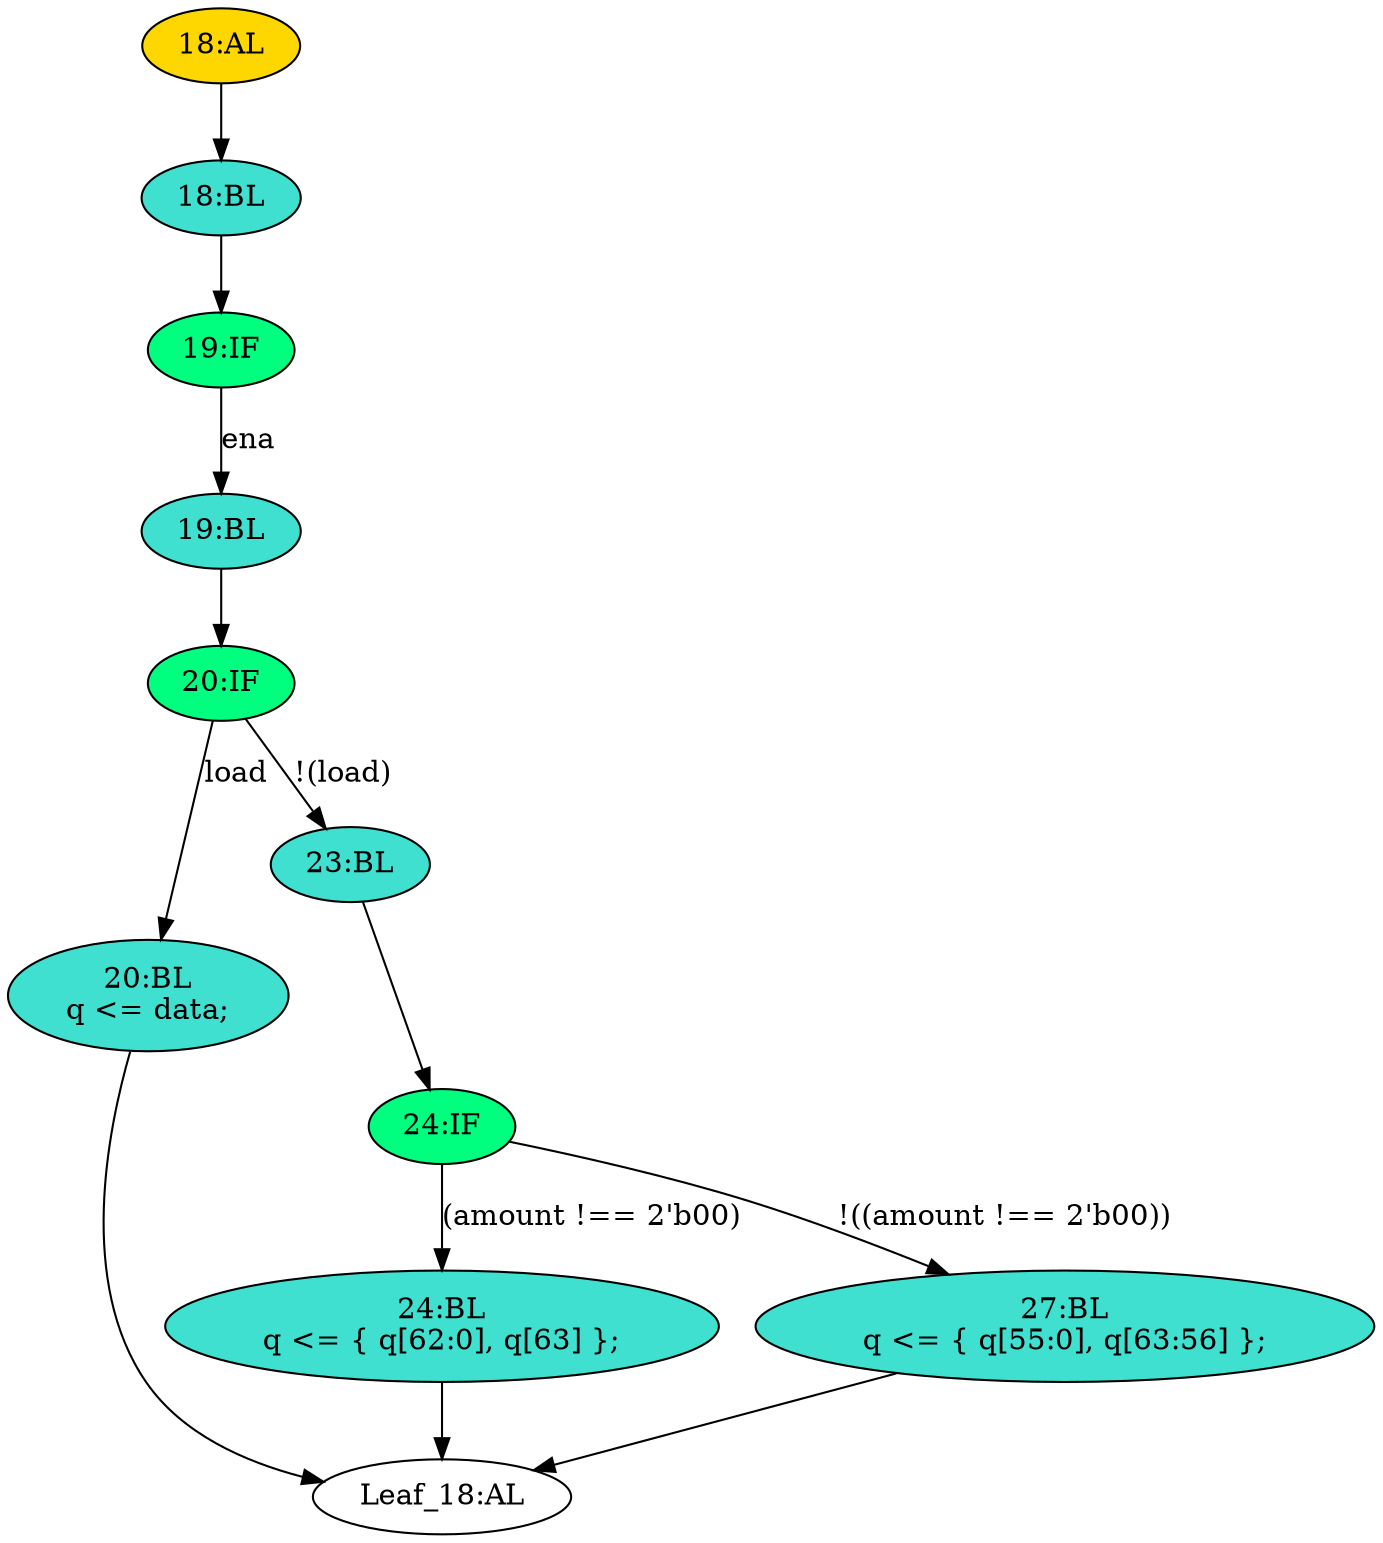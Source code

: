 strict digraph "" {
	node [label="\N"];
	"18:BL"	[ast="<pyverilog.vparser.ast.Block object at 0x7f5c2210a410>",
		fillcolor=turquoise,
		label="18:BL",
		statements="[]",
		style=filled,
		typ=Block];
	"19:IF"	[ast="<pyverilog.vparser.ast.IfStatement object at 0x7f5c2210a390>",
		fillcolor=springgreen,
		label="19:IF",
		statements="[]",
		style=filled,
		typ=IfStatement];
	"18:BL" -> "19:IF"	[cond="[]",
		lineno=None];
	"19:BL"	[ast="<pyverilog.vparser.ast.Block object at 0x7f5c2210a310>",
		fillcolor=turquoise,
		label="19:BL",
		statements="[]",
		style=filled,
		typ=Block];
	"20:IF"	[ast="<pyverilog.vparser.ast.IfStatement object at 0x7f5c2212c050>",
		fillcolor=springgreen,
		label="20:IF",
		statements="[]",
		style=filled,
		typ=IfStatement];
	"19:BL" -> "20:IF"	[cond="[]",
		lineno=None];
	"20:BL"	[ast="<pyverilog.vparser.ast.Block object at 0x7f5c2210a110>",
		fillcolor=turquoise,
		label="20:BL
q <= data;",
		statements="[<pyverilog.vparser.ast.NonblockingSubstitution object at 0x7f5c2210a150>]",
		style=filled,
		typ=Block];
	"Leaf_18:AL"	[def_var="['q']",
		label="Leaf_18:AL"];
	"20:BL" -> "Leaf_18:AL"	[cond="[]",
		lineno=None];
	"24:BL"	[ast="<pyverilog.vparser.ast.Block object at 0x7f5c2212cc90>",
		fillcolor=turquoise,
		label="24:BL
q <= { q[62:0], q[63] };",
		statements="[<pyverilog.vparser.ast.NonblockingSubstitution object at 0x7f5c2212ccd0>]",
		style=filled,
		typ=Block];
	"24:BL" -> "Leaf_18:AL"	[cond="[]",
		lineno=None];
	"19:IF" -> "19:BL"	[cond="['ena']",
		label=ena,
		lineno=19];
	"20:IF" -> "20:BL"	[cond="['load']",
		label=load,
		lineno=20];
	"23:BL"	[ast="<pyverilog.vparser.ast.Block object at 0x7f5c2212c110>",
		fillcolor=turquoise,
		label="23:BL",
		statements="[]",
		style=filled,
		typ=Block];
	"20:IF" -> "23:BL"	[cond="['load']",
		label="!(load)",
		lineno=20];
	"27:BL"	[ast="<pyverilog.vparser.ast.Block object at 0x7f5c2212c190>",
		fillcolor=turquoise,
		label="27:BL
q <= { q[55:0], q[63:56] };",
		statements="[<pyverilog.vparser.ast.NonblockingSubstitution object at 0x7f5c2212c1d0>]",
		style=filled,
		typ=Block];
	"27:BL" -> "Leaf_18:AL"	[cond="[]",
		lineno=None];
	"24:IF"	[ast="<pyverilog.vparser.ast.IfStatement object at 0x7f5c2212c150>",
		fillcolor=springgreen,
		label="24:IF",
		statements="[]",
		style=filled,
		typ=IfStatement];
	"24:IF" -> "24:BL"	[cond="['amount']",
		label="(amount !== 2'b00)",
		lineno=24];
	"24:IF" -> "27:BL"	[cond="['amount']",
		label="!((amount !== 2'b00))",
		lineno=24];
	"18:AL"	[ast="<pyverilog.vparser.ast.Always object at 0x7f5c2210a490>",
		clk_sens=True,
		fillcolor=gold,
		label="18:AL",
		sens="['clk']",
		statements="[]",
		style=filled,
		typ=Always,
		use_var="['load', 'ena', 'amount', 'data', 'q']"];
	"18:AL" -> "18:BL"	[cond="[]",
		lineno=None];
	"23:BL" -> "24:IF"	[cond="[]",
		lineno=None];
}
